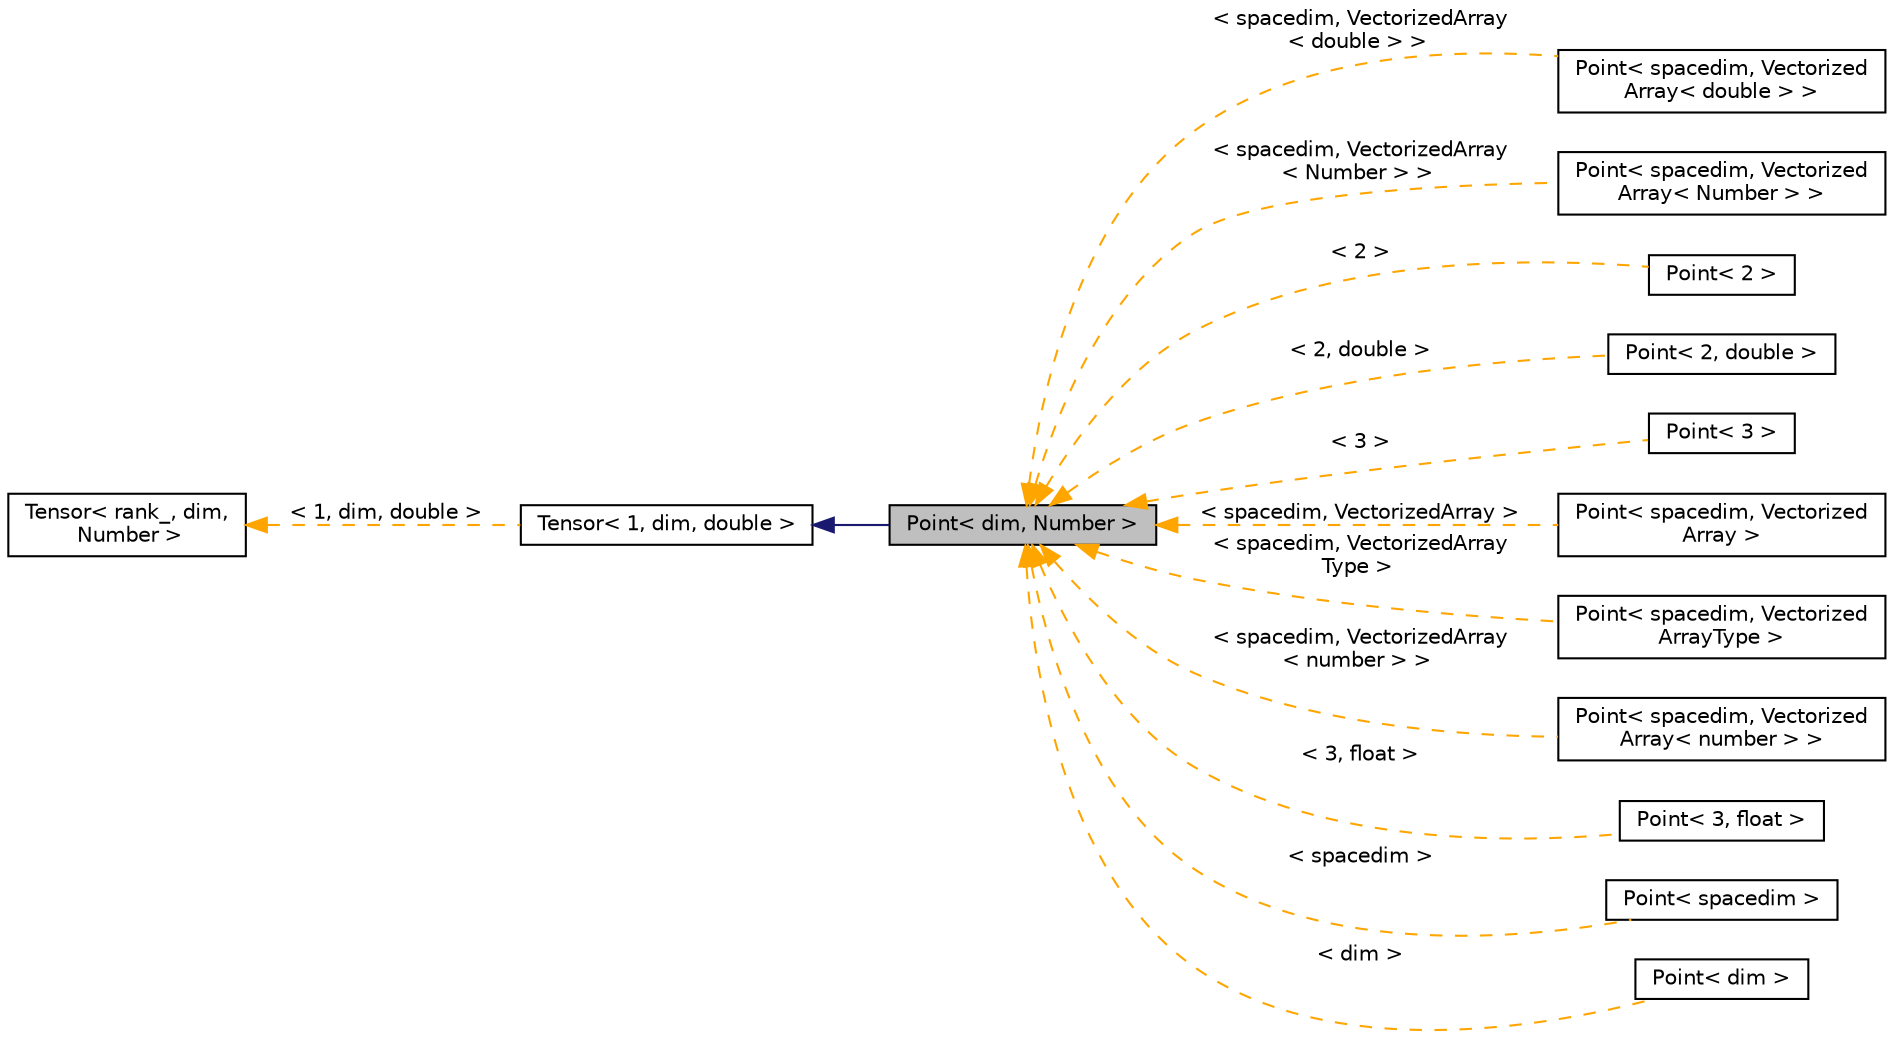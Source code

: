 digraph "Point&lt; dim, Number &gt;"
{
 // LATEX_PDF_SIZE
  edge [fontname="Helvetica",fontsize="10",labelfontname="Helvetica",labelfontsize="10"];
  node [fontname="Helvetica",fontsize="10",shape=record];
  rankdir="LR";
  Node1 [label="Point\< dim, Number \>",height=0.2,width=0.4,color="black", fillcolor="grey75", style="filled", fontcolor="black",tooltip=" "];
  Node2 -> Node1 [dir="back",color="midnightblue",fontsize="10",style="solid",fontname="Helvetica"];
  Node2 [label="Tensor\< 1, dim, double \>",height=0.2,width=0.4,color="black", fillcolor="white", style="filled",URL="$classTensor.html",tooltip=" "];
  Node3 -> Node2 [dir="back",color="orange",fontsize="10",style="dashed",label=" \< 1, dim, double \>" ,fontname="Helvetica"];
  Node3 [label="Tensor\< rank_, dim,\l Number \>",height=0.2,width=0.4,color="black", fillcolor="white", style="filled",URL="$classTensor.html",tooltip=" "];
  Node1 -> Node4 [dir="back",color="orange",fontsize="10",style="dashed",label=" \< spacedim, VectorizedArray\l\< double \> \>" ,fontname="Helvetica"];
  Node4 [label="Point\< spacedim, Vectorized\lArray\< double \> \>",height=0.2,width=0.4,color="black", fillcolor="white", style="filled",URL="$classPoint.html",tooltip=" "];
  Node1 -> Node5 [dir="back",color="orange",fontsize="10",style="dashed",label=" \< spacedim, VectorizedArray\l\< Number \> \>" ,fontname="Helvetica"];
  Node5 [label="Point\< spacedim, Vectorized\lArray\< Number \> \>",height=0.2,width=0.4,color="black", fillcolor="white", style="filled",URL="$classPoint.html",tooltip=" "];
  Node1 -> Node6 [dir="back",color="orange",fontsize="10",style="dashed",label=" \< 2 \>" ,fontname="Helvetica"];
  Node6 [label="Point\< 2 \>",height=0.2,width=0.4,color="black", fillcolor="white", style="filled",URL="$classPoint.html",tooltip=" "];
  Node1 -> Node7 [dir="back",color="orange",fontsize="10",style="dashed",label=" \< 2, double \>" ,fontname="Helvetica"];
  Node7 [label="Point\< 2, double \>",height=0.2,width=0.4,color="black", fillcolor="white", style="filled",URL="$classPoint.html",tooltip=" "];
  Node1 -> Node8 [dir="back",color="orange",fontsize="10",style="dashed",label=" \< 3 \>" ,fontname="Helvetica"];
  Node8 [label="Point\< 3 \>",height=0.2,width=0.4,color="black", fillcolor="white", style="filled",URL="$classPoint.html",tooltip=" "];
  Node1 -> Node9 [dir="back",color="orange",fontsize="10",style="dashed",label=" \< spacedim, VectorizedArray \>" ,fontname="Helvetica"];
  Node9 [label="Point\< spacedim, Vectorized\lArray \>",height=0.2,width=0.4,color="black", fillcolor="white", style="filled",URL="$classPoint.html",tooltip=" "];
  Node1 -> Node10 [dir="back",color="orange",fontsize="10",style="dashed",label=" \< spacedim, VectorizedArray\lType \>" ,fontname="Helvetica"];
  Node10 [label="Point\< spacedim, Vectorized\lArrayType \>",height=0.2,width=0.4,color="black", fillcolor="white", style="filled",URL="$classPoint.html",tooltip=" "];
  Node1 -> Node11 [dir="back",color="orange",fontsize="10",style="dashed",label=" \< spacedim, VectorizedArray\l\< number \> \>" ,fontname="Helvetica"];
  Node11 [label="Point\< spacedim, Vectorized\lArray\< number \> \>",height=0.2,width=0.4,color="black", fillcolor="white", style="filled",URL="$classPoint.html",tooltip=" "];
  Node1 -> Node12 [dir="back",color="orange",fontsize="10",style="dashed",label=" \< 3, float \>" ,fontname="Helvetica"];
  Node12 [label="Point\< 3, float \>",height=0.2,width=0.4,color="black", fillcolor="white", style="filled",URL="$classPoint.html",tooltip=" "];
  Node1 -> Node13 [dir="back",color="orange",fontsize="10",style="dashed",label=" \< spacedim \>" ,fontname="Helvetica"];
  Node13 [label="Point\< spacedim \>",height=0.2,width=0.4,color="black", fillcolor="white", style="filled",URL="$classPoint.html",tooltip=" "];
  Node1 -> Node14 [dir="back",color="orange",fontsize="10",style="dashed",label=" \< dim \>" ,fontname="Helvetica"];
  Node14 [label="Point\< dim \>",height=0.2,width=0.4,color="black", fillcolor="white", style="filled",URL="$classPoint.html",tooltip=" "];
}
